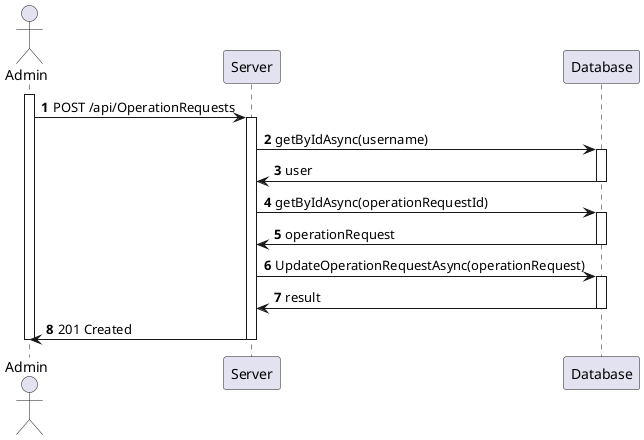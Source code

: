 @startuml level3

autonumber

actor Admin as  "Admin"
participant "Server" as Server
participant "Database" as Database

activate Admin
    Admin->Server:POST /api/OperationRequests
    activate Server

        Server->Database:getByIdAsync(username)
        activate Database

            Server<-Database:user
        deactivate Database

        Server->Database:getByIdAsync(operationRequestId)
        activate Database

            Server<-Database:operationRequest
        deactivate Database

        Server->Database:UpdateOperationRequestAsync(operationRequest)
        activate Database

            Server<-Database:result
        deactivate Database

        Admin<-Server:201 Created
    deactivate Server
deactivate Admin

@enduml